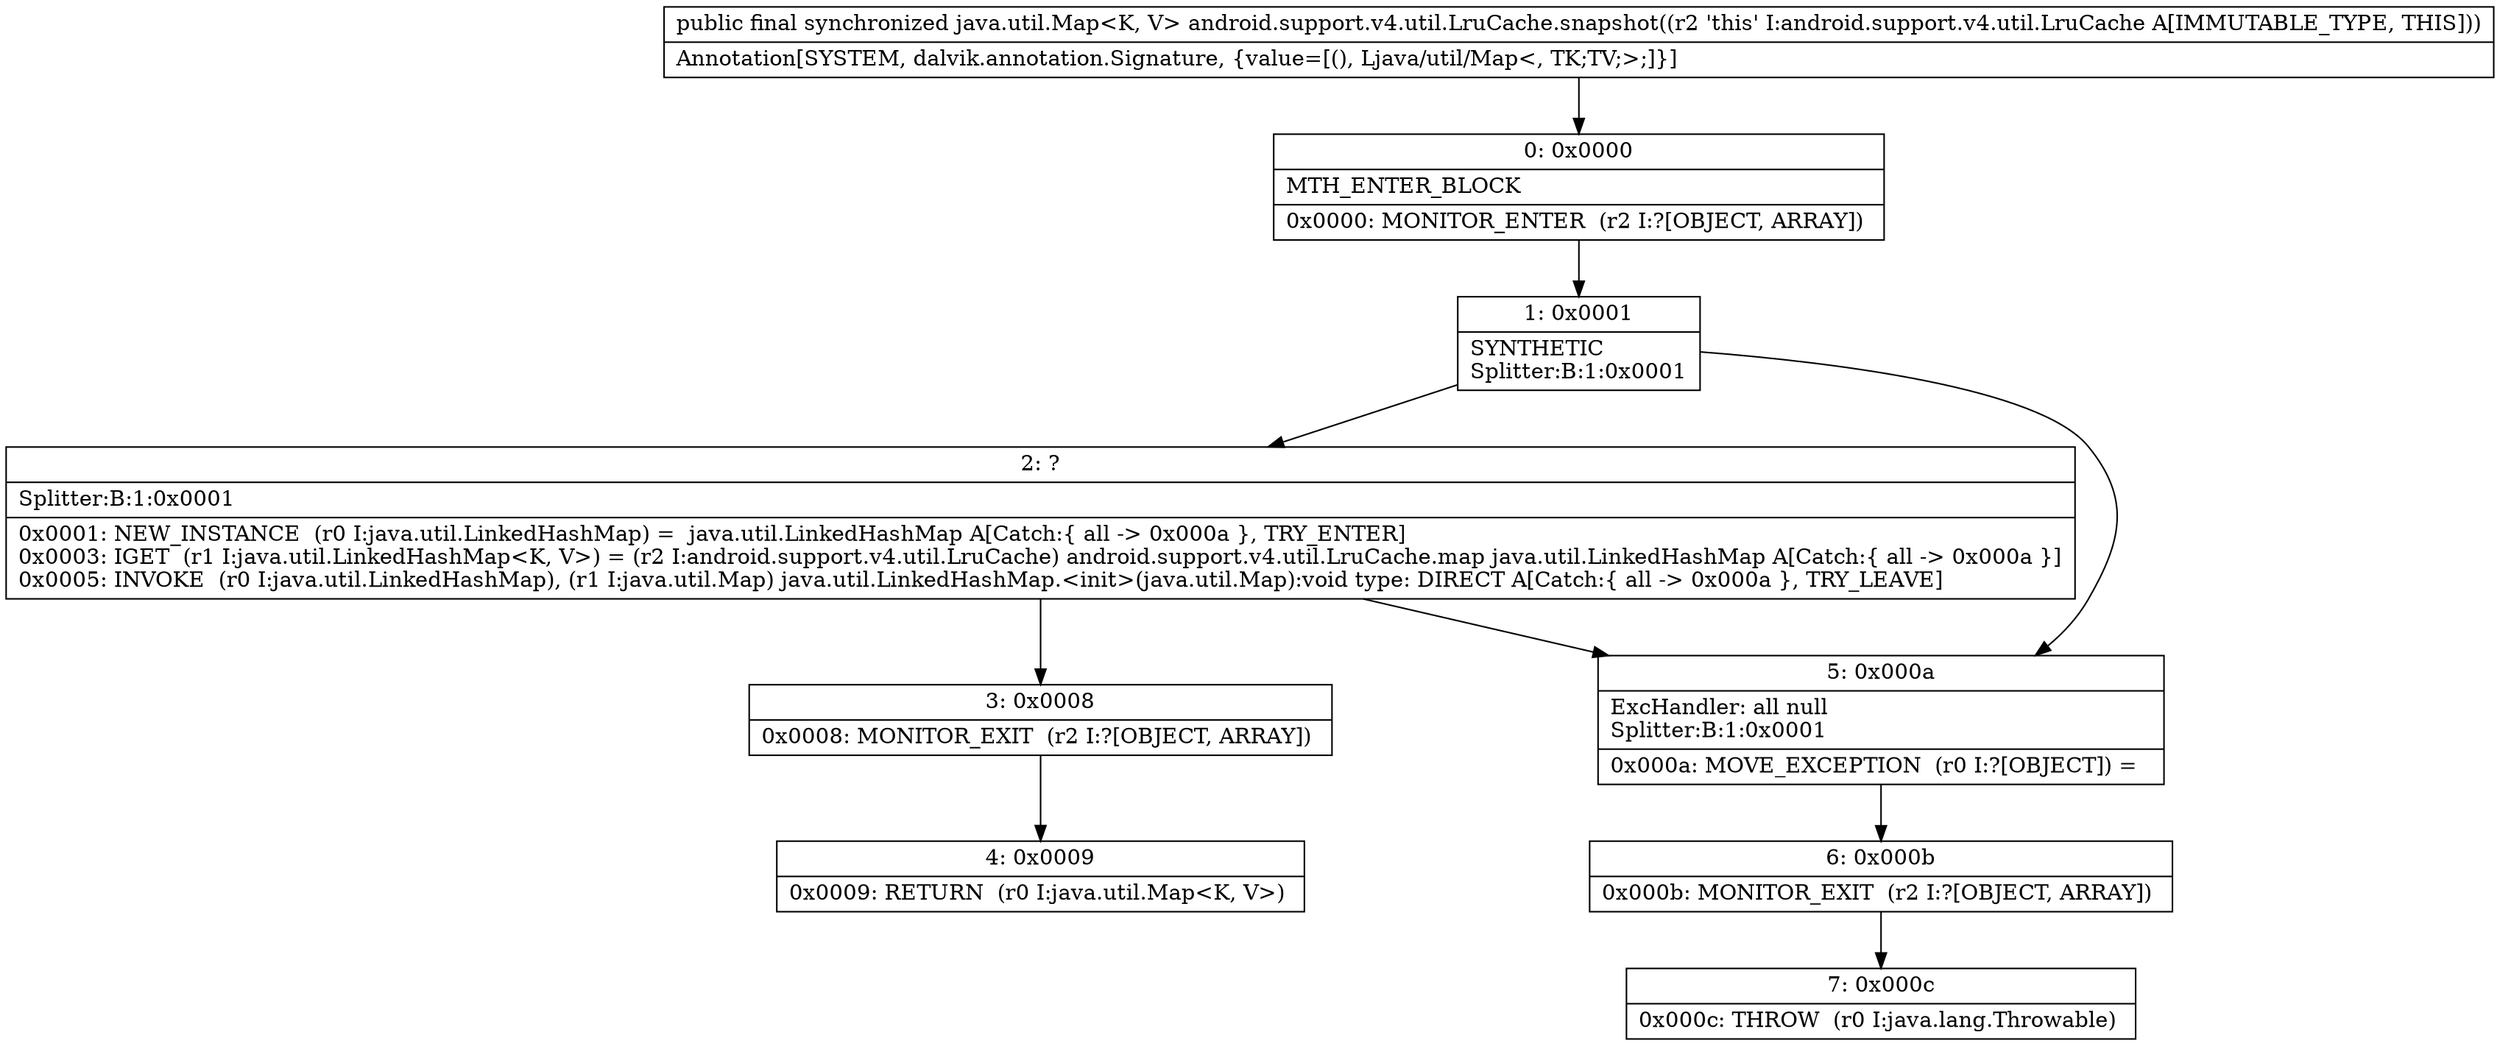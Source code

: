 digraph "CFG forandroid.support.v4.util.LruCache.snapshot()Ljava\/util\/Map;" {
Node_0 [shape=record,label="{0\:\ 0x0000|MTH_ENTER_BLOCK\l|0x0000: MONITOR_ENTER  (r2 I:?[OBJECT, ARRAY]) \l}"];
Node_1 [shape=record,label="{1\:\ 0x0001|SYNTHETIC\lSplitter:B:1:0x0001\l}"];
Node_2 [shape=record,label="{2\:\ ?|Splitter:B:1:0x0001\l|0x0001: NEW_INSTANCE  (r0 I:java.util.LinkedHashMap) =  java.util.LinkedHashMap A[Catch:\{ all \-\> 0x000a \}, TRY_ENTER]\l0x0003: IGET  (r1 I:java.util.LinkedHashMap\<K, V\>) = (r2 I:android.support.v4.util.LruCache) android.support.v4.util.LruCache.map java.util.LinkedHashMap A[Catch:\{ all \-\> 0x000a \}]\l0x0005: INVOKE  (r0 I:java.util.LinkedHashMap), (r1 I:java.util.Map) java.util.LinkedHashMap.\<init\>(java.util.Map):void type: DIRECT A[Catch:\{ all \-\> 0x000a \}, TRY_LEAVE]\l}"];
Node_3 [shape=record,label="{3\:\ 0x0008|0x0008: MONITOR_EXIT  (r2 I:?[OBJECT, ARRAY]) \l}"];
Node_4 [shape=record,label="{4\:\ 0x0009|0x0009: RETURN  (r0 I:java.util.Map\<K, V\>) \l}"];
Node_5 [shape=record,label="{5\:\ 0x000a|ExcHandler: all null\lSplitter:B:1:0x0001\l|0x000a: MOVE_EXCEPTION  (r0 I:?[OBJECT]) =  \l}"];
Node_6 [shape=record,label="{6\:\ 0x000b|0x000b: MONITOR_EXIT  (r2 I:?[OBJECT, ARRAY]) \l}"];
Node_7 [shape=record,label="{7\:\ 0x000c|0x000c: THROW  (r0 I:java.lang.Throwable) \l}"];
MethodNode[shape=record,label="{public final synchronized java.util.Map\<K, V\> android.support.v4.util.LruCache.snapshot((r2 'this' I:android.support.v4.util.LruCache A[IMMUTABLE_TYPE, THIS]))  | Annotation[SYSTEM, dalvik.annotation.Signature, \{value=[(), Ljava\/util\/Map\<, TK;TV;\>;]\}]\l}"];
MethodNode -> Node_0;
Node_0 -> Node_1;
Node_1 -> Node_2;
Node_1 -> Node_5;
Node_2 -> Node_3;
Node_2 -> Node_5;
Node_3 -> Node_4;
Node_5 -> Node_6;
Node_6 -> Node_7;
}

